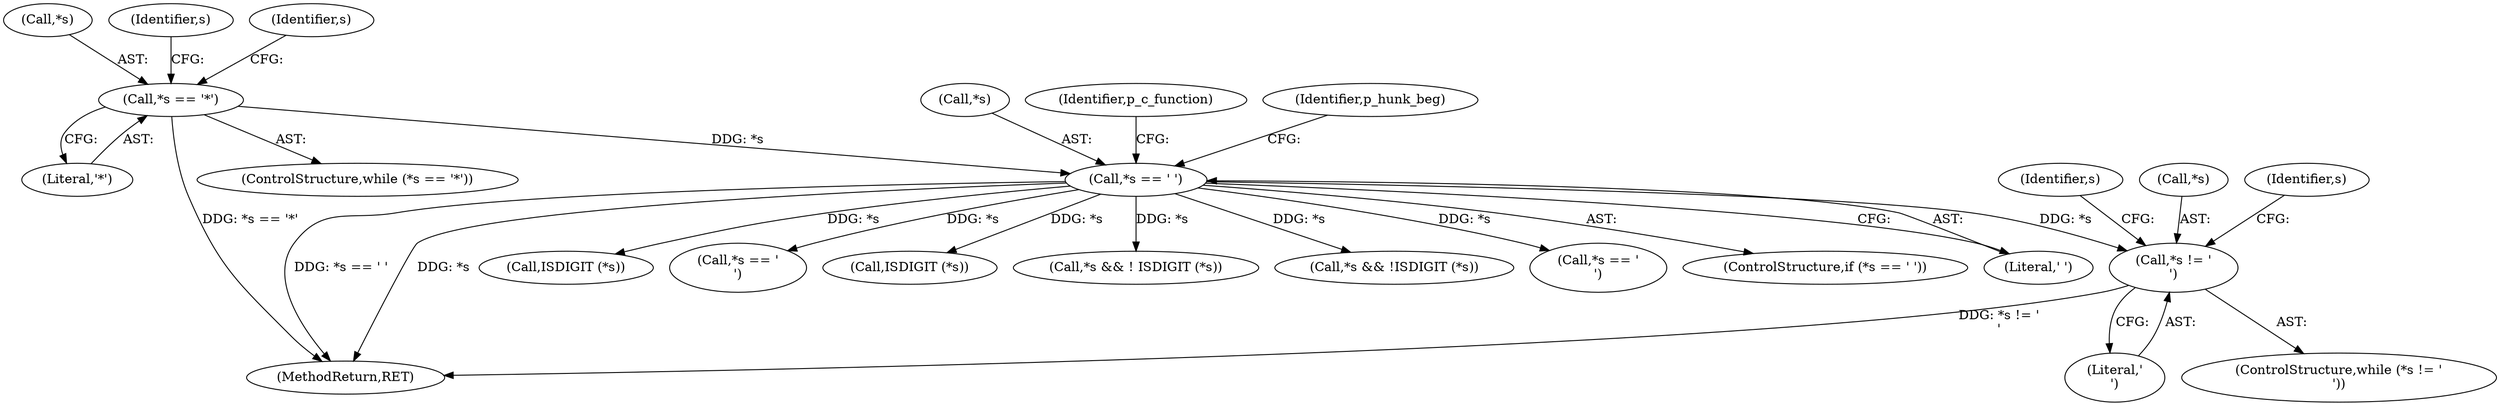 digraph "0_savannah_0c08d7a902c6fdd49b704623a12d8d672ef18944@pointer" {
"1000338" [label="(Call,*s != '\n')"];
"1000329" [label="(Call,*s == ' ')"];
"1000322" [label="(Call,*s == '*')"];
"1000328" [label="(ControlStructure,if (*s == ' '))"];
"1000332" [label="(Literal,' ')"];
"1002772" [label="(MethodReturn,RET)"];
"1000341" [label="(Literal,'\n')"];
"1000321" [label="(ControlStructure,while (*s == '*'))"];
"1000323" [label="(Call,*s)"];
"1000331" [label="(Identifier,s)"];
"1000523" [label="(Call,ISDIGIT (*s))"];
"1000330" [label="(Call,*s)"];
"1000895" [label="(Call,*s == '\n')"];
"1000338" [label="(Call,*s != '\n')"];
"1000329" [label="(Call,*s == ' ')"];
"1000322" [label="(Call,*s == '*')"];
"1000335" [label="(Identifier,p_c_function)"];
"1000337" [label="(ControlStructure,while (*s != '\n'))"];
"1000770" [label="(Call,ISDIGIT (*s))"];
"1000327" [label="(Identifier,s)"];
"1000325" [label="(Literal,'*')"];
"1000766" [label="(Call,*s && ! ISDIGIT (*s))"];
"1000519" [label="(Call,*s && !ISDIGIT (*s))"];
"1000343" [label="(Identifier,s)"];
"1000359" [label="(Identifier,p_hunk_beg)"];
"1001107" [label="(Call,*s == '\n')"];
"1000339" [label="(Call,*s)"];
"1000346" [label="(Identifier,s)"];
"1000338" -> "1000337"  [label="AST: "];
"1000338" -> "1000341"  [label="CFG: "];
"1000339" -> "1000338"  [label="AST: "];
"1000341" -> "1000338"  [label="AST: "];
"1000343" -> "1000338"  [label="CFG: "];
"1000346" -> "1000338"  [label="CFG: "];
"1000338" -> "1002772"  [label="DDG: *s != '\n'"];
"1000329" -> "1000338"  [label="DDG: *s"];
"1000329" -> "1000328"  [label="AST: "];
"1000329" -> "1000332"  [label="CFG: "];
"1000330" -> "1000329"  [label="AST: "];
"1000332" -> "1000329"  [label="AST: "];
"1000335" -> "1000329"  [label="CFG: "];
"1000359" -> "1000329"  [label="CFG: "];
"1000329" -> "1002772"  [label="DDG: *s == ' '"];
"1000329" -> "1002772"  [label="DDG: *s"];
"1000322" -> "1000329"  [label="DDG: *s"];
"1000329" -> "1000519"  [label="DDG: *s"];
"1000329" -> "1000523"  [label="DDG: *s"];
"1000329" -> "1000766"  [label="DDG: *s"];
"1000329" -> "1000770"  [label="DDG: *s"];
"1000329" -> "1000895"  [label="DDG: *s"];
"1000329" -> "1001107"  [label="DDG: *s"];
"1000322" -> "1000321"  [label="AST: "];
"1000322" -> "1000325"  [label="CFG: "];
"1000323" -> "1000322"  [label="AST: "];
"1000325" -> "1000322"  [label="AST: "];
"1000327" -> "1000322"  [label="CFG: "];
"1000331" -> "1000322"  [label="CFG: "];
"1000322" -> "1002772"  [label="DDG: *s == '*'"];
}
